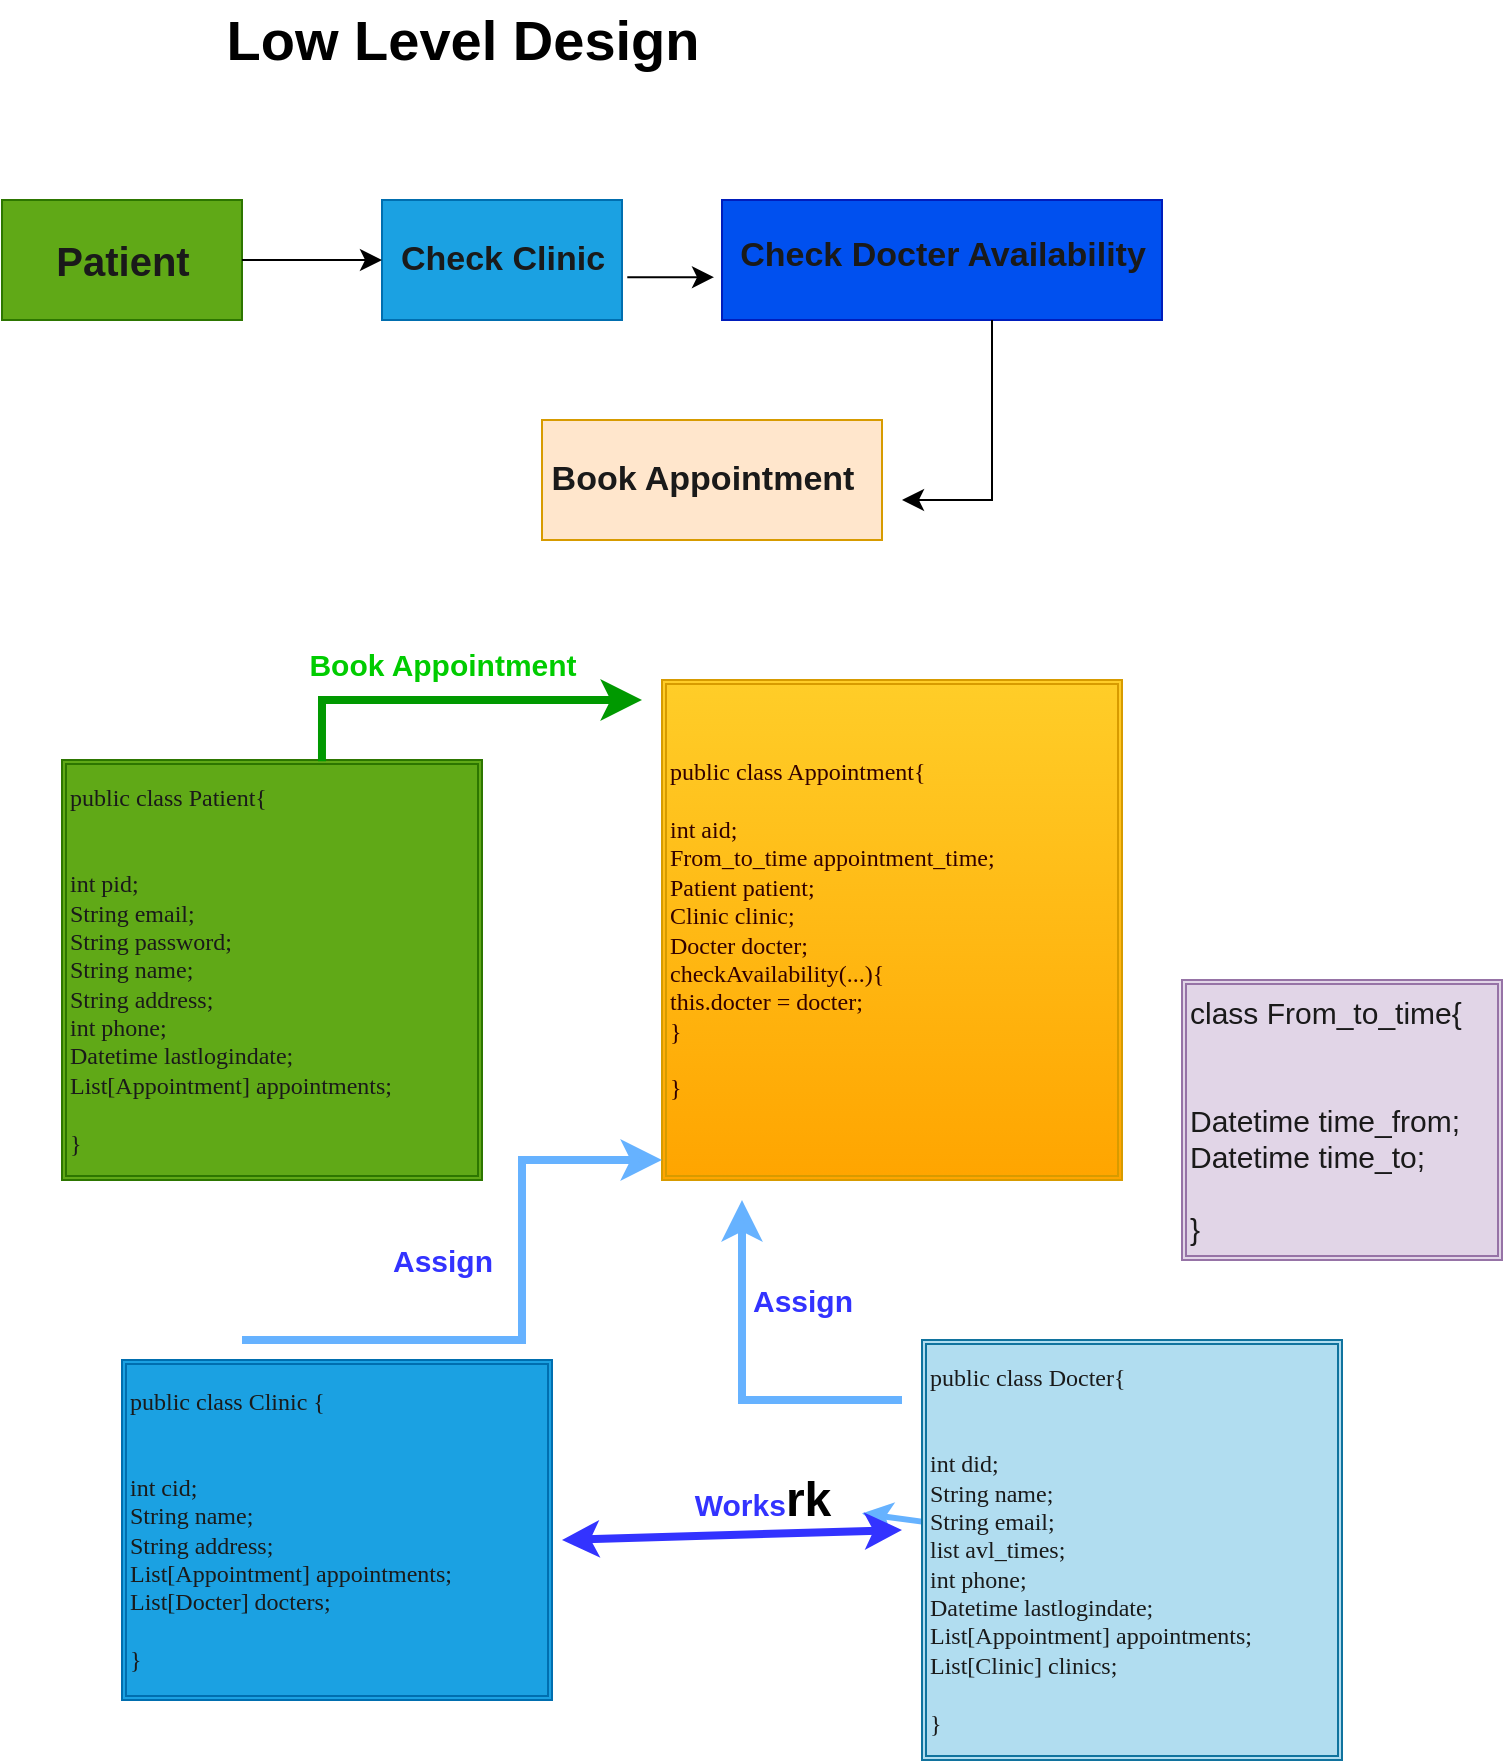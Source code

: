<mxfile>
    <diagram id="4f-JZ04ZzW_WCCTG0lLz" name="Page-1">
        <mxGraphModel dx="1380" dy="1648" grid="1" gridSize="10" guides="1" tooltips="1" connect="1" arrows="1" fold="1" page="0" pageScale="1" pageWidth="850" pageHeight="1100" background="#ffffff" math="0" shadow="0">
            <root>
                <mxCell id="0"/>
                <mxCell id="1" parent="0"/>
                <mxCell id="3" value="public class Patient{&#10;&#10;&#10;&#9;int pid;&#10;&#9;String email;&#10;&#9;String password;&#10;&#9;String name;&#10;&#9;String address;&#10;&#9;int phone;&#10;&#9;Datetime lastlogindate;&#10;&#9;List[Appointment] appointments;&#10;&#9;&#10;}" style="shape=ext;double=1;rounded=0;whiteSpace=wrap;html=1;fontFamily=Verdana;fillColor=#60a917;fontColor=#1A1A1A;strokeColor=#2D7600;align=left;" parent="1" vertex="1">
                    <mxGeometry x="-70" y="-60" width="210" height="210" as="geometry"/>
                </mxCell>
                <mxCell id="8" value="public class Appointment{&#10;&#9;&#10;&#9;int aid;&#10;&#9;From_to_time appointment_time;&#10;&#9;Patient patient;&#10;&#9;Clinic clinic;&#10;&#9;Docter docter;&#9;&#10;&#9;checkAvailability(...){&#9;&#10;&#9;&#9;this.docter = docter;&#10;&#9;}&#10;&#9;&#10;}" style="shape=ext;double=1;rounded=0;whiteSpace=wrap;html=1;fontFamily=Verdana;fillColor=#ffcd28;strokeColor=#d79b00;gradientColor=#ffa500;align=left;fontColor=#330000;" parent="1" vertex="1">
                    <mxGeometry x="230" y="-100" width="230" height="250" as="geometry"/>
                </mxCell>
                <mxCell id="9" value="public class Clinic {&#10;&#10;&#10;&#9;int cid;&#10;&#9;String name;&#10;&#9;String address;&#10;&#9;List[Appointment] appointments;&#10;&#9;List[Docter] docters;&#10;&#9;&#10;}" style="shape=ext;double=1;rounded=0;whiteSpace=wrap;html=1;fontFamily=Verdana;fontColor=#1A1A1A;fillColor=#1ba1e2;strokeColor=#006EAF;align=left;" parent="1" vertex="1">
                    <mxGeometry x="-40" y="240" width="215" height="170" as="geometry"/>
                </mxCell>
                <mxCell id="23" value="" style="edgeStyle=none;html=1;strokeColor=#66B2FF;strokeWidth=3;fontSize=15;fontColor=#3333FF;" parent="1" source="10" target="12" edge="1">
                    <mxGeometry relative="1" as="geometry"/>
                </mxCell>
                <mxCell id="10" value="public class Docter{&#10;&#10;&#10;&#9;int did;&#10;&#9;String name;&#10;&#9;String email;&#10;&#9;list&lt;from_to_time&gt; avl_times;&#10;&#9;int phone;&#10;&#9;Datetime lastlogindate;&#10;&#9;List[Appointment] appointments;&#10;&#9;List[Clinic] clinics;&#10;&#9;&#10;}&lt;/from_to_time&gt;" style="shape=ext;double=1;rounded=0;whiteSpace=wrap;html=1;fontFamily=Verdana;fillColor=#b1ddf0;strokeColor=#10739e;align=left;fontColor=#1A1A1A;" parent="1" vertex="1">
                    <mxGeometry x="360" y="230" width="210" height="210" as="geometry"/>
                </mxCell>
                <mxCell id="11" value="" style="endArrow=classic;startArrow=classic;html=1;strokeColor=#3333FF;strokeWidth=4;" parent="1" edge="1">
                    <mxGeometry width="100" height="100" relative="1" as="geometry">
                        <mxPoint x="180" y="330" as="sourcePoint"/>
                        <mxPoint x="350" y="325" as="targetPoint"/>
                        <Array as="points"/>
                    </mxGeometry>
                </mxCell>
                <mxCell id="12" value="&lt;font style=&quot;font-size: 15px;&quot; color=&quot;#3333ff&quot;&gt;Works&lt;/font&gt;rk" style="text;strokeColor=none;fillColor=none;html=1;fontSize=24;fontStyle=1;verticalAlign=middle;align=center;" parent="1" vertex="1">
                    <mxGeometry x="230" y="290" width="100" height="40" as="geometry"/>
                </mxCell>
                <mxCell id="14" value="&lt;font style=&quot;font-size: 15px;&quot; color=&quot;#00cc00&quot;&gt;Book Appointment&lt;/font&gt;" style="text;strokeColor=none;fillColor=none;html=1;fontSize=24;fontStyle=1;verticalAlign=middle;align=center;fontColor=#3333FF;" parent="1" vertex="1">
                    <mxGeometry x="70" y="-130" width="100" height="40" as="geometry"/>
                </mxCell>
                <mxCell id="16" value="" style="edgeStyle=segmentEdgeStyle;endArrow=classic;html=1;curved=0;rounded=0;endSize=8;startSize=8;strokeColor=#009900;fontSize=15;fontColor=#00CC00;exitX=0.619;exitY=0.003;exitDx=0;exitDy=0;exitPerimeter=0;strokeWidth=4;" parent="1" source="3" edge="1">
                    <mxGeometry width="50" height="50" relative="1" as="geometry">
                        <mxPoint x="50" y="-70" as="sourcePoint"/>
                        <mxPoint x="220" y="-90" as="targetPoint"/>
                        <Array as="points">
                            <mxPoint x="60" y="-90"/>
                        </Array>
                    </mxGeometry>
                </mxCell>
                <mxCell id="18" value="" style="edgeStyle=segmentEdgeStyle;endArrow=classic;html=1;curved=0;rounded=0;endSize=8;startSize=8;strokeColor=#66B2FF;fontSize=15;fontColor=#00CC00;strokeWidth=4;" parent="1" edge="1">
                    <mxGeometry width="50" height="50" relative="1" as="geometry">
                        <mxPoint x="350" y="260" as="sourcePoint"/>
                        <mxPoint x="270" y="160" as="targetPoint"/>
                    </mxGeometry>
                </mxCell>
                <mxCell id="20" value="Assign" style="text;strokeColor=none;fillColor=none;html=1;fontSize=15;fontStyle=1;verticalAlign=middle;align=center;fontColor=#3333FF;" parent="1" vertex="1">
                    <mxGeometry x="250" y="190" width="100" height="40" as="geometry"/>
                </mxCell>
                <mxCell id="21" value="" style="edgeStyle=elbowEdgeStyle;elbow=horizontal;endArrow=classic;html=1;curved=0;rounded=0;endSize=8;startSize=8;strokeColor=#66B2FF;fontSize=15;fontColor=#3333FF;strokeWidth=4;" parent="1" edge="1">
                    <mxGeometry width="50" height="50" relative="1" as="geometry">
                        <mxPoint x="20" y="230" as="sourcePoint"/>
                        <mxPoint x="230" y="140" as="targetPoint"/>
                        <Array as="points">
                            <mxPoint x="160" y="200"/>
                        </Array>
                    </mxGeometry>
                </mxCell>
                <mxCell id="22" value="Assign" style="text;strokeColor=none;fillColor=none;html=1;fontSize=15;fontStyle=1;verticalAlign=middle;align=center;fontColor=#3333FF;" parent="1" vertex="1">
                    <mxGeometry x="70" y="170" width="100" height="40" as="geometry"/>
                </mxCell>
                <mxCell id="24" value="class From_to_time{&#10;&#10;&#10;&#9;Datetime time_from;&#10;&#9;Datetime time_to;&#10;&#9;&#10;}" style="shape=ext;double=1;rounded=0;whiteSpace=wrap;html=1;fontSize=15;fillColor=#e1d5e7;strokeColor=#9673a6;align=left;fontColor=#1A1A1A;" parent="1" vertex="1">
                    <mxGeometry x="490" y="50" width="160" height="140" as="geometry"/>
                </mxCell>
                <mxCell id="25" value="" style="rounded=0;whiteSpace=wrap;html=1;fillColor=#60a917;fontColor=#ffffff;strokeColor=#2D7600;" parent="1" vertex="1">
                    <mxGeometry x="-100" y="-340" width="120" height="60" as="geometry"/>
                </mxCell>
                <mxCell id="26" value="" style="rounded=0;whiteSpace=wrap;html=1;fillColor=#1ba1e2;fontColor=#ffffff;strokeColor=#006EAF;" parent="1" vertex="1">
                    <mxGeometry x="90" y="-340" width="120" height="60" as="geometry"/>
                </mxCell>
                <mxCell id="27" value="" style="rounded=0;whiteSpace=wrap;html=1;fillColor=#0050ef;fontColor=#ffffff;strokeColor=#001DBC;" parent="1" vertex="1">
                    <mxGeometry x="260" y="-340" width="220" height="60" as="geometry"/>
                </mxCell>
                <mxCell id="28" value="" style="rounded=0;whiteSpace=wrap;html=1;fillColor=#ffe6cc;strokeColor=#d79b00;" parent="1" vertex="1">
                    <mxGeometry x="170" y="-230" width="170" height="60" as="geometry"/>
                </mxCell>
                <mxCell id="29" value="Patient" style="text;strokeColor=none;fillColor=none;html=1;fontSize=20;fontStyle=1;verticalAlign=middle;align=center;fontColor=#1A1A1A;" parent="1" vertex="1">
                    <mxGeometry x="-90" y="-330" width="100" height="40" as="geometry"/>
                </mxCell>
                <mxCell id="30" value="Check Clinic" style="text;strokeColor=none;fillColor=none;html=1;fontSize=17;fontStyle=1;verticalAlign=middle;align=center;fontColor=#1A1A1A;" parent="1" vertex="1">
                    <mxGeometry x="100" y="-330" width="100" height="40" as="geometry"/>
                </mxCell>
                <mxCell id="31" value="Check Docter Availability" style="text;strokeColor=none;fillColor=none;html=1;fontSize=17;fontStyle=1;verticalAlign=middle;align=center;fontColor=#1A1A1A;" parent="1" vertex="1">
                    <mxGeometry x="320" y="-345" width="100" height="65" as="geometry"/>
                </mxCell>
                <mxCell id="32" value="Book Appointment" style="text;strokeColor=none;fillColor=none;html=1;fontSize=17;fontStyle=1;verticalAlign=middle;align=center;fontColor=#1A1A1A;" parent="1" vertex="1">
                    <mxGeometry x="200" y="-220" width="100" height="40" as="geometry"/>
                </mxCell>
                <mxCell id="33" value="" style="edgeStyle=segmentEdgeStyle;endArrow=classic;html=1;curved=0;rounded=0;endSize=8;startSize=8;fontSize=17;fontColor=#1A1A1A;exitX=0.75;exitY=1;exitDx=0;exitDy=0;strokeColor=#000000;" parent="1" source="31" edge="1">
                    <mxGeometry width="50" height="50" relative="1" as="geometry">
                        <mxPoint x="240" y="-210" as="sourcePoint"/>
                        <mxPoint x="350" y="-190" as="targetPoint"/>
                        <Array as="points">
                            <mxPoint x="395" y="-190"/>
                        </Array>
                    </mxGeometry>
                </mxCell>
                <mxCell id="34" value="" style="edgeStyle=segmentEdgeStyle;endArrow=classic;html=1;curved=0;rounded=0;endSize=8;startSize=8;strokeColor=#000000;fontSize=17;fontColor=#1A1A1A;exitX=1;exitY=0.5;exitDx=0;exitDy=0;entryX=0;entryY=0.5;entryDx=0;entryDy=0;" parent="1" source="25" target="26" edge="1">
                    <mxGeometry width="50" height="50" relative="1" as="geometry">
                        <mxPoint x="90" y="-210" as="sourcePoint"/>
                        <mxPoint x="140" y="-260" as="targetPoint"/>
                    </mxGeometry>
                </mxCell>
                <mxCell id="35" value="" style="edgeStyle=segmentEdgeStyle;endArrow=classic;html=1;curved=0;rounded=0;endSize=8;startSize=8;strokeColor=#000000;fontSize=17;fontColor=#1A1A1A;exitX=1.022;exitY=0.644;exitDx=0;exitDy=0;exitPerimeter=0;entryX=-0.018;entryY=0.633;entryDx=0;entryDy=0;entryPerimeter=0;" parent="1" source="26" target="27" edge="1">
                    <mxGeometry width="50" height="50" relative="1" as="geometry">
                        <mxPoint x="90" y="-210" as="sourcePoint"/>
                        <mxPoint x="140" y="-260" as="targetPoint"/>
                    </mxGeometry>
                </mxCell>
                <mxCell id="36" value="Low Level Design" style="text;strokeColor=none;fillColor=none;html=1;fontSize=28;fontStyle=1;verticalAlign=middle;align=center;fontColor=#000000;" vertex="1" parent="1">
                    <mxGeometry x="80" y="-440" width="100" height="40" as="geometry"/>
                </mxCell>
            </root>
        </mxGraphModel>
    </diagram>
</mxfile>